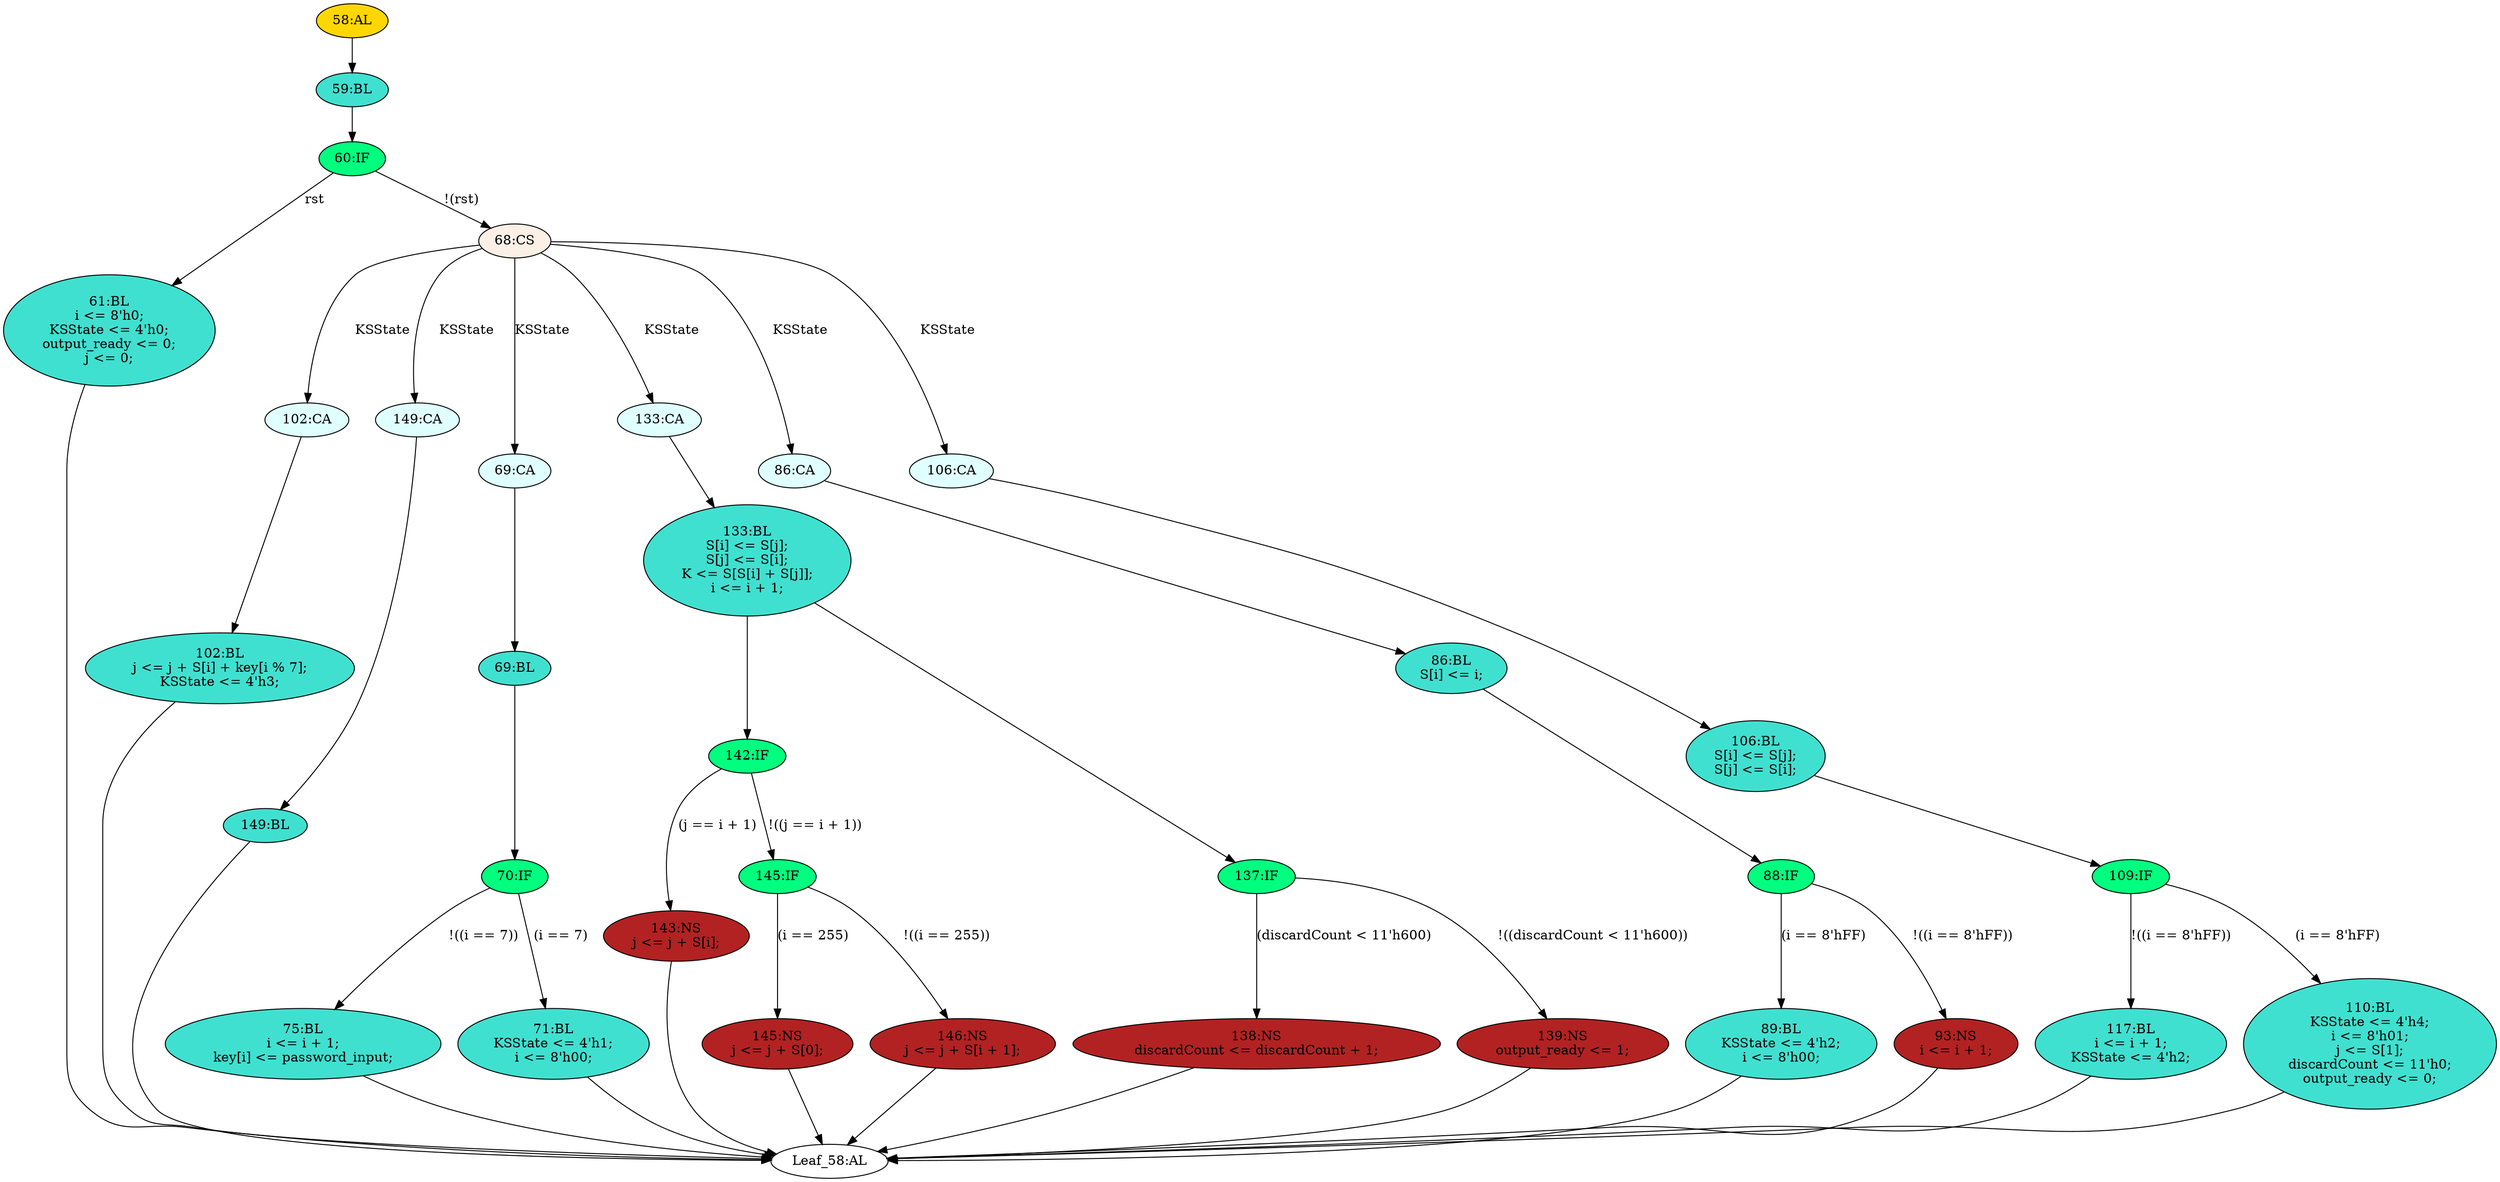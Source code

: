 strict digraph "" {
	node [label="\N"];
	"69:BL"	 [ast="<pyverilog.vparser.ast.Block object at 0x7f4ba351b7d0>",
		fillcolor=turquoise,
		label="69:BL",
		statements="[]",
		style=filled,
		typ=Block];
	"70:IF"	 [ast="<pyverilog.vparser.ast.IfStatement object at 0x7f4ba351b8d0>",
		fillcolor=springgreen,
		label="70:IF",
		statements="[]",
		style=filled,
		typ=IfStatement];
	"69:BL" -> "70:IF"	 [cond="[]",
		lineno=None];
	"102:CA"	 [ast="<pyverilog.vparser.ast.Case object at 0x7f4ba353d350>",
		fillcolor=lightcyan,
		label="102:CA",
		statements="[]",
		style=filled,
		typ=Case];
	"102:BL"	 [ast="<pyverilog.vparser.ast.Block object at 0x7f4ba353d3d0>",
		fillcolor=turquoise,
		label="102:BL
j <= j + S[i] + key[i % 7];
KSState <= 4'h3;",
		statements="[<pyverilog.vparser.ast.NonblockingSubstitution object at 0x7f4ba353d410>, <pyverilog.vparser.ast.NonblockingSubstitution object \
at 0x7f4ba353d7d0>]",
		style=filled,
		typ=Block];
	"102:CA" -> "102:BL"	 [cond="[]",
		lineno=None];
	"89:BL"	 [ast="<pyverilog.vparser.ast.Block object at 0x7f4ba353db90>",
		fillcolor=turquoise,
		label="89:BL
KSState <= 4'h2;
i <= 8'h00;",
		statements="[<pyverilog.vparser.ast.NonblockingSubstitution object at 0x7f4ba353d910>, <pyverilog.vparser.ast.NonblockingSubstitution object \
at 0x7f4ba353da50>]",
		style=filled,
		typ=Block];
	"Leaf_58:AL"	 [def_var="['i', 'K', 'j', 'KSState', 'S', 'key', 'discardCount', 'output_ready']",
		label="Leaf_58:AL"];
	"89:BL" -> "Leaf_58:AL"	 [cond="[]",
		lineno=None];
	"88:IF"	 [ast="<pyverilog.vparser.ast.IfStatement object at 0x7f4ba353dbd0>",
		fillcolor=springgreen,
		label="88:IF",
		statements="[]",
		style=filled,
		typ=IfStatement];
	"88:IF" -> "89:BL"	 [cond="['i']",
		label="(i == 8'hFF)",
		lineno=88];
	"93:NS"	 [ast="<pyverilog.vparser.ast.NonblockingSubstitution object at 0x7f4ba353dc10>",
		fillcolor=firebrick,
		label="93:NS
i <= i + 1;",
		statements="[<pyverilog.vparser.ast.NonblockingSubstitution object at 0x7f4ba353dc10>]",
		style=filled,
		typ=NonblockingSubstitution];
	"88:IF" -> "93:NS"	 [cond="['i']",
		label="!((i == 8'hFF))",
		lineno=88];
	"117:BL"	 [ast="<pyverilog.vparser.ast.Block object at 0x7f4ba3509150>",
		fillcolor=turquoise,
		label="117:BL
i <= i + 1;
KSState <= 4'h2;",
		statements="[<pyverilog.vparser.ast.NonblockingSubstitution object at 0x7f4ba353de90>, <pyverilog.vparser.ast.NonblockingSubstitution object \
at 0x7f4ba353dfd0>]",
		style=filled,
		typ=Block];
	"117:BL" -> "Leaf_58:AL"	 [cond="[]",
		lineno=None];
	"149:CA"	 [ast="<pyverilog.vparser.ast.Case object at 0x7f4ba3509190>",
		fillcolor=lightcyan,
		label="149:CA",
		statements="[]",
		style=filled,
		typ=Case];
	"149:BL"	 [ast="<pyverilog.vparser.ast.Block object at 0x7f4ba35091d0>",
		fillcolor=turquoise,
		label="149:BL",
		statements="[]",
		style=filled,
		typ=Block];
	"149:CA" -> "149:BL"	 [cond="[]",
		lineno=None];
	"69:CA"	 [ast="<pyverilog.vparser.ast.Case object at 0x7f4ba3509210>",
		fillcolor=lightcyan,
		label="69:CA",
		statements="[]",
		style=filled,
		typ=Case];
	"69:CA" -> "69:BL"	 [cond="[]",
		lineno=None];
	"133:CA"	 [ast="<pyverilog.vparser.ast.Case object at 0x7f4ba35092d0>",
		fillcolor=lightcyan,
		label="133:CA",
		statements="[]",
		style=filled,
		typ=Case];
	"133:BL"	 [ast="<pyverilog.vparser.ast.Block object at 0x7f4ba3509350>",
		fillcolor=turquoise,
		label="133:BL
S[i] <= S[j];
S[j] <= S[i];
K <= S[S[i] + S[j]];
i <= i + 1;",
		statements="[<pyverilog.vparser.ast.NonblockingSubstitution object at 0x7f4ba3509390>, <pyverilog.vparser.ast.NonblockingSubstitution object \
at 0x7f4ba3509610>, <pyverilog.vparser.ast.NonblockingSubstitution object at 0x7f4ba3509850>, <pyverilog.vparser.ast.NonblockingSubstitution \
object at 0x7f4ba350b0d0>]",
		style=filled,
		typ=Block];
	"133:CA" -> "133:BL"	 [cond="[]",
		lineno=None];
	"75:BL"	 [ast="<pyverilog.vparser.ast.Block object at 0x7f4ba351b950>",
		fillcolor=turquoise,
		label="75:BL
i <= i + 1;
key[i] <= password_input;",
		statements="[<pyverilog.vparser.ast.NonblockingSubstitution object at 0x7f4ba351b990>, <pyverilog.vparser.ast.NonblockingSubstitution object \
at 0x7f4ba351bb90>]",
		style=filled,
		typ=Block];
	"75:BL" -> "Leaf_58:AL"	 [cond="[]",
		lineno=None];
	"86:CA"	 [ast="<pyverilog.vparser.ast.Case object at 0x7f4ba350bc90>",
		fillcolor=lightcyan,
		label="86:CA",
		statements="[]",
		style=filled,
		typ=Case];
	"86:BL"	 [ast="<pyverilog.vparser.ast.Block object at 0x7f4ba350bd10>",
		fillcolor=turquoise,
		label="86:BL
S[i] <= i;",
		statements="[<pyverilog.vparser.ast.NonblockingSubstitution object at 0x7f4ba350bd50>]",
		style=filled,
		typ=Block];
	"86:CA" -> "86:BL"	 [cond="[]",
		lineno=None];
	"106:BL"	 [ast="<pyverilog.vparser.ast.Block object at 0x7f4ba3526410>",
		fillcolor=turquoise,
		label="106:BL
S[i] <= S[j];
S[j] <= S[i];",
		statements="[<pyverilog.vparser.ast.NonblockingSubstitution object at 0x7f4ba350bf50>, <pyverilog.vparser.ast.NonblockingSubstitution object \
at 0x7f4ba35261d0>]",
		style=filled,
		typ=Block];
	"109:IF"	 [ast="<pyverilog.vparser.ast.IfStatement object at 0x7f4ba3526450>",
		fillcolor=springgreen,
		label="109:IF",
		statements="[]",
		style=filled,
		typ=IfStatement];
	"106:BL" -> "109:IF"	 [cond="[]",
		lineno=None];
	"110:BL"	 [ast="<pyverilog.vparser.ast.Block object at 0x7f4ba3526490>",
		fillcolor=turquoise,
		label="110:BL
KSState <= 4'h4;
i <= 8'h01;
j <= S[1];
discardCount <= 11'h0;
output_ready <= 0;",
		statements="[<pyverilog.vparser.ast.NonblockingSubstitution object at 0x7f4ba35264d0>, <pyverilog.vparser.ast.NonblockingSubstitution object \
at 0x7f4ba3526610>, <pyverilog.vparser.ast.NonblockingSubstitution object at 0x7f4ba3526750>, <pyverilog.vparser.ast.NonblockingSubstitution \
object at 0x7f4ba3526910>, <pyverilog.vparser.ast.NonblockingSubstitution object at 0x7f4ba3526a90>]",
		style=filled,
		typ=Block];
	"110:BL" -> "Leaf_58:AL"	 [cond="[]",
		lineno=None];
	"145:NS"	 [ast="<pyverilog.vparser.ast.NonblockingSubstitution object at 0x7f4ba350b5d0>",
		fillcolor=firebrick,
		label="145:NS
j <= j + S[0];",
		statements="[<pyverilog.vparser.ast.NonblockingSubstitution object at 0x7f4ba350b5d0>]",
		style=filled,
		typ=NonblockingSubstitution];
	"145:NS" -> "Leaf_58:AL"	 [cond="[]",
		lineno=None];
	"143:NS"	 [ast="<pyverilog.vparser.ast.NonblockingSubstitution object at 0x7f4ba350b8d0>",
		fillcolor=firebrick,
		label="143:NS
j <= j + S[i];",
		statements="[<pyverilog.vparser.ast.NonblockingSubstitution object at 0x7f4ba350b8d0>]",
		style=filled,
		typ=NonblockingSubstitution];
	"143:NS" -> "Leaf_58:AL"	 [cond="[]",
		lineno=None];
	"149:BL" -> "Leaf_58:AL"	 [cond="[]",
		lineno=None];
	"102:BL" -> "Leaf_58:AL"	 [cond="[]",
		lineno=None];
	"60:IF"	 [ast="<pyverilog.vparser.ast.IfStatement object at 0x7f4ba3526cd0>",
		fillcolor=springgreen,
		label="60:IF",
		statements="[]",
		style=filled,
		typ=IfStatement];
	"61:BL"	 [ast="<pyverilog.vparser.ast.Block object at 0x7f4ba3526e90>",
		fillcolor=turquoise,
		label="61:BL
i <= 8'h0;
KSState <= 4'h0;
output_ready <= 0;
j <= 0;",
		statements="[<pyverilog.vparser.ast.NonblockingSubstitution object at 0x7f4ba3526ed0>, <pyverilog.vparser.ast.NonblockingSubstitution object \
at 0x7f4ba3512050>, <pyverilog.vparser.ast.NonblockingSubstitution object at 0x7f4ba3512190>, <pyverilog.vparser.ast.NonblockingSubstitution \
object at 0x7f4ba3512310>]",
		style=filled,
		typ=Block];
	"60:IF" -> "61:BL"	 [cond="['rst']",
		label=rst,
		lineno=60];
	"68:CS"	 [ast="<pyverilog.vparser.ast.CaseStatement object at 0x7f4ba3526d10>",
		fillcolor=linen,
		label="68:CS",
		statements="[]",
		style=filled,
		typ=CaseStatement];
	"60:IF" -> "68:CS"	 [cond="['rst']",
		label="!(rst)",
		lineno=60];
	"109:IF" -> "117:BL"	 [cond="['i']",
		label="!((i == 8'hFF))",
		lineno=109];
	"109:IF" -> "110:BL"	 [cond="['i']",
		label="(i == 8'hFF)",
		lineno=109];
	"59:BL"	 [ast="<pyverilog.vparser.ast.Block object at 0x7f4ba3512490>",
		fillcolor=turquoise,
		label="59:BL",
		statements="[]",
		style=filled,
		typ=Block];
	"59:BL" -> "60:IF"	 [cond="[]",
		lineno=None];
	"142:IF"	 [ast="<pyverilog.vparser.ast.IfStatement object at 0x7f4ba350b290>",
		fillcolor=springgreen,
		label="142:IF",
		statements="[]",
		style=filled,
		typ=IfStatement];
	"142:IF" -> "143:NS"	 [cond="['j', 'i']",
		label="(j == i + 1)",
		lineno=142];
	"145:IF"	 [ast="<pyverilog.vparser.ast.IfStatement object at 0x7f4ba350b2d0>",
		fillcolor=springgreen,
		label="145:IF",
		statements="[]",
		style=filled,
		typ=IfStatement];
	"142:IF" -> "145:IF"	 [cond="['j', 'i']",
		label="!((j == i + 1))",
		lineno=142];
	"58:AL"	 [ast="<pyverilog.vparser.ast.Always object at 0x7f4ba3512550>",
		clk_sens=True,
		fillcolor=gold,
		label="58:AL",
		sens="['clk', 'rst']",
		statements="[]",
		style=filled,
		typ=Always,
		use_var="['i', 'j', 'password_input', 'KSState', 'S', 'key', 'discardCount', 'rst']"];
	"58:AL" -> "59:BL"	 [cond="[]",
		lineno=None];
	"146:NS"	 [ast="<pyverilog.vparser.ast.NonblockingSubstitution object at 0x7f4ba350b310>",
		fillcolor=firebrick,
		label="146:NS
j <= j + S[i + 1];",
		statements="[<pyverilog.vparser.ast.NonblockingSubstitution object at 0x7f4ba350b310>]",
		style=filled,
		typ=NonblockingSubstitution];
	"146:NS" -> "Leaf_58:AL"	 [cond="[]",
		lineno=None];
	"70:IF" -> "75:BL"	 [cond="['i']",
		label="!((i == 7))",
		lineno=70];
	"71:BL"	 [ast="<pyverilog.vparser.ast.Block object at 0x7f4ba351bf90>",
		fillcolor=turquoise,
		label="71:BL
KSState <= 4'h1;
i <= 8'h00;",
		statements="[<pyverilog.vparser.ast.NonblockingSubstitution object at 0x7f4ba351bfd0>, <pyverilog.vparser.ast.NonblockingSubstitution object \
at 0x7f4ba353d150>]",
		style=filled,
		typ=Block];
	"70:IF" -> "71:BL"	 [cond="['i']",
		label="(i == 7)",
		lineno=70];
	"137:IF"	 [ast="<pyverilog.vparser.ast.IfStatement object at 0x7f4ba3509b90>",
		fillcolor=springgreen,
		label="137:IF",
		statements="[]",
		style=filled,
		typ=IfStatement];
	"138:NS"	 [ast="<pyverilog.vparser.ast.NonblockingSubstitution object at 0x7f4ba3509d50>",
		fillcolor=firebrick,
		label="138:NS
discardCount <= discardCount + 1;",
		statements="[<pyverilog.vparser.ast.NonblockingSubstitution object at 0x7f4ba3509d50>]",
		style=filled,
		typ=NonblockingSubstitution];
	"137:IF" -> "138:NS"	 [cond="['discardCount']",
		label="(discardCount < 11'h600)",
		lineno=137];
	"139:NS"	 [ast="<pyverilog.vparser.ast.NonblockingSubstitution object at 0x7f4ba3509bd0>",
		fillcolor=firebrick,
		label="139:NS
output_ready <= 1;",
		statements="[<pyverilog.vparser.ast.NonblockingSubstitution object at 0x7f4ba3509bd0>]",
		style=filled,
		typ=NonblockingSubstitution];
	"137:IF" -> "139:NS"	 [cond="['discardCount']",
		label="!((discardCount < 11'h600))",
		lineno=137];
	"93:NS" -> "Leaf_58:AL"	 [cond="[]",
		lineno=None];
	"138:NS" -> "Leaf_58:AL"	 [cond="[]",
		lineno=None];
	"139:NS" -> "Leaf_58:AL"	 [cond="[]",
		lineno=None];
	"106:CA"	 [ast="<pyverilog.vparser.ast.Case object at 0x7f4ba3526dd0>",
		fillcolor=lightcyan,
		label="106:CA",
		statements="[]",
		style=filled,
		typ=Case];
	"106:CA" -> "106:BL"	 [cond="[]",
		lineno=None];
	"61:BL" -> "Leaf_58:AL"	 [cond="[]",
		lineno=None];
	"133:BL" -> "142:IF"	 [cond="[]",
		lineno=None];
	"133:BL" -> "137:IF"	 [cond="[]",
		lineno=None];
	"86:BL" -> "88:IF"	 [cond="[]",
		lineno=None];
	"145:IF" -> "145:NS"	 [cond="['i']",
		label="(i == 255)",
		lineno=145];
	"145:IF" -> "146:NS"	 [cond="['i']",
		label="!((i == 255))",
		lineno=145];
	"71:BL" -> "Leaf_58:AL"	 [cond="[]",
		lineno=None];
	"68:CS" -> "102:CA"	 [cond="['KSState']",
		label=KSState,
		lineno=68];
	"68:CS" -> "149:CA"	 [cond="['KSState']",
		label=KSState,
		lineno=68];
	"68:CS" -> "69:CA"	 [cond="['KSState']",
		label=KSState,
		lineno=68];
	"68:CS" -> "133:CA"	 [cond="['KSState']",
		label=KSState,
		lineno=68];
	"68:CS" -> "86:CA"	 [cond="['KSState']",
		label=KSState,
		lineno=68];
	"68:CS" -> "106:CA"	 [cond="['KSState']",
		label=KSState,
		lineno=68];
}
